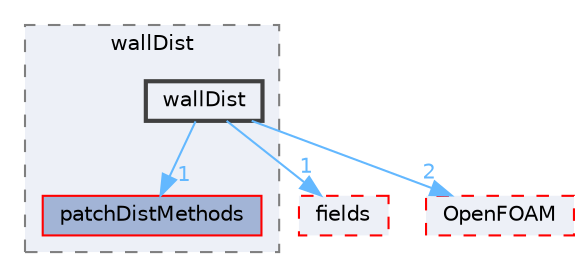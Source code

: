 digraph "src/finiteVolume/fvMesh/wallDist/wallDist"
{
 // LATEX_PDF_SIZE
  bgcolor="transparent";
  edge [fontname=Helvetica,fontsize=10,labelfontname=Helvetica,labelfontsize=10];
  node [fontname=Helvetica,fontsize=10,shape=box,height=0.2,width=0.4];
  compound=true
  subgraph clusterdir_8b2058fecce8beb3c5dcc5bc9fca7b03 {
    graph [ bgcolor="#edf0f7", pencolor="grey50", label="wallDist", fontname=Helvetica,fontsize=10 style="filled,dashed", URL="dir_8b2058fecce8beb3c5dcc5bc9fca7b03.html",tooltip=""]
  dir_28bd808b48a939f9343efc27d469bf7b [label="patchDistMethods", fillcolor="#a2b4d6", color="red", style="filled", URL="dir_28bd808b48a939f9343efc27d469bf7b.html",tooltip=""];
  dir_7d25cbe1d23c554ca750b063a63980bb [label="wallDist", fillcolor="#edf0f7", color="grey25", style="filled,bold", URL="dir_7d25cbe1d23c554ca750b063a63980bb.html",tooltip=""];
  }
  dir_25ab4a83a983f7bb7a38b7f63bb141b7 [label="fields", fillcolor="#edf0f7", color="red", style="filled,dashed", URL="dir_25ab4a83a983f7bb7a38b7f63bb141b7.html",tooltip=""];
  dir_c5473ff19b20e6ec4dfe5c310b3778a8 [label="OpenFOAM", fillcolor="#edf0f7", color="red", style="filled,dashed", URL="dir_c5473ff19b20e6ec4dfe5c310b3778a8.html",tooltip=""];
  dir_7d25cbe1d23c554ca750b063a63980bb->dir_25ab4a83a983f7bb7a38b7f63bb141b7 [headlabel="1", labeldistance=1.5 headhref="dir_004339_001332.html" href="dir_004339_001332.html" color="steelblue1" fontcolor="steelblue1"];
  dir_7d25cbe1d23c554ca750b063a63980bb->dir_28bd808b48a939f9343efc27d469bf7b [headlabel="1", labeldistance=1.5 headhref="dir_004339_002823.html" href="dir_004339_002823.html" color="steelblue1" fontcolor="steelblue1"];
  dir_7d25cbe1d23c554ca750b063a63980bb->dir_c5473ff19b20e6ec4dfe5c310b3778a8 [headlabel="2", labeldistance=1.5 headhref="dir_004339_002695.html" href="dir_004339_002695.html" color="steelblue1" fontcolor="steelblue1"];
}
